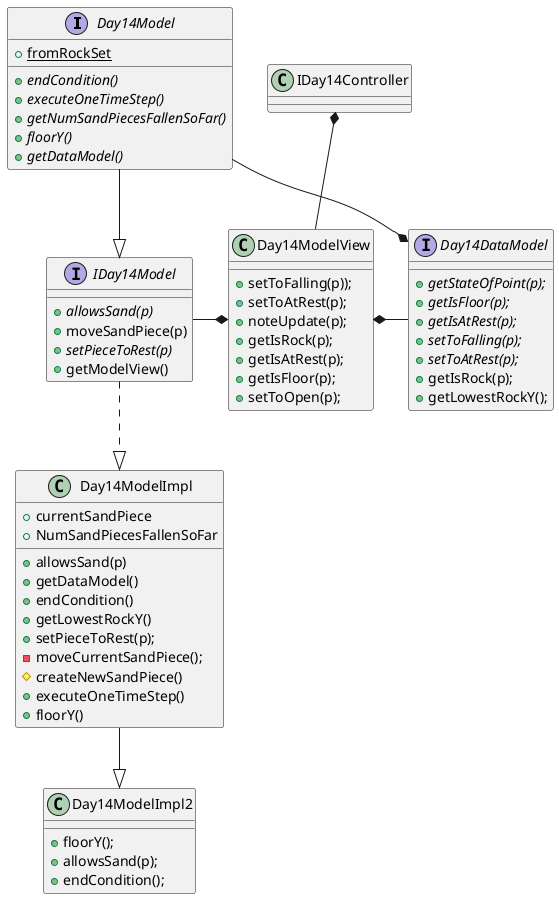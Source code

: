 @startuml
'https://plantuml.com/class-diagram


interface Day14Model {
+ {abstract} endCondition()
+ {abstract} executeOneTimeStep()
+ {abstract} getNumSandPiecesFallenSoFar()
+ {abstract} floorY()
+ {abstract} getDataModel()
+ {static} fromRockSet
}

interface IDay14Model {
+ {abstract} allowsSand(p)
+ moveSandPiece(p)
+ {abstract} setPieceToRest(p)
+ getModelView()
}

Day14Model --|> IDay14Model
class Day14ModelImpl {

+ currentSandPiece
+ NumSandPiecesFallenSoFar
+ allowsSand(p)
+ getDataModel()
+ endCondition()
+ getLowestRockY()
+ setPieceToRest(p);
- moveCurrentSandPiece();
# createNewSandPiece()
+ executeOneTimeStep()
+ floorY()
}

IDay14Model -* Day14ModelView

class Day14ModelView {
+ setToFalling(p));
+ setToAtRest(p);
+ noteUpdate(p);
+ getIsRock(p);
+ getIsAtRest(p);
+ getIsFloor(p);
+ setToOpen(p);
}

IDay14Controller *-- Day14ModelView
Day14ModelView *- Day14DataModel

interface Day14DataModel {
+ {abstract} getStateOfPoint(p);
+ {abstract} getIsFloor(p);
+ {abstract} getIsAtRest(p);
+ {abstract} setToFalling(p);
+ {abstract} setToAtRest(p);
+ getIsRock(p);
+ getLowestRockY();
}

IDay14Model ..|> Day14ModelImpl

Day14Model -* Day14DataModel
Day14ModelImpl --|> Day14ModelImpl2

class Day14ModelImpl2 {
+ floorY();
+ allowsSand(p);
+ endCondition();
}
@enduml